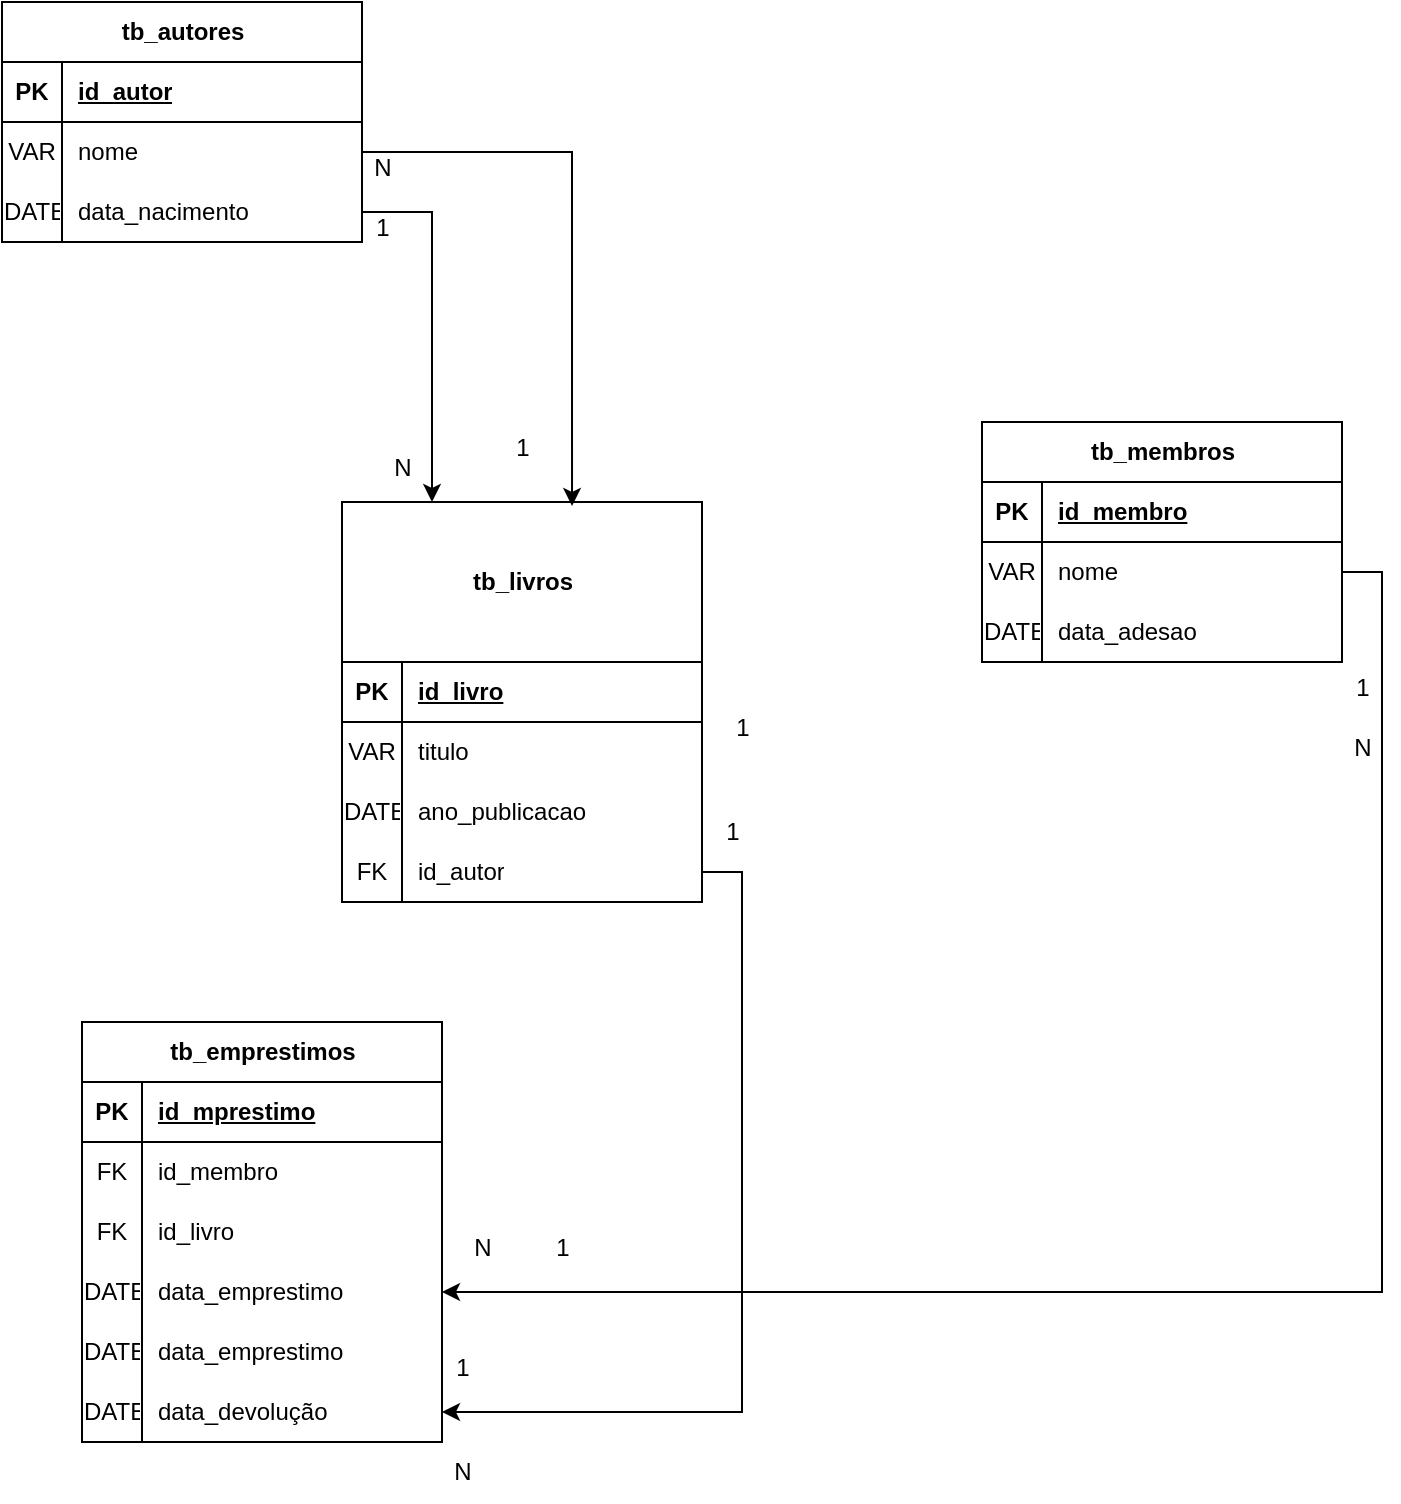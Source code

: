 <mxfile version="28.0.7">
  <diagram name="Página-1" id="MnOkQWaYeHUFbxlUYGrJ">
    <mxGraphModel grid="1" page="1" gridSize="10" guides="1" tooltips="1" connect="1" arrows="1" fold="1" pageScale="1" pageWidth="827" pageHeight="1169" math="0" shadow="0">
      <root>
        <mxCell id="0" />
        <mxCell id="1" parent="0" />
        <mxCell id="azz3kYLk82ZQbXjzfk6m-1" value="tb_autores" style="shape=table;startSize=30;container=1;collapsible=1;childLayout=tableLayout;fixedRows=1;rowLines=0;fontStyle=1;align=center;resizeLast=1;html=1;" vertex="1" parent="1">
          <mxGeometry x="80" y="90" width="180" height="120" as="geometry" />
        </mxCell>
        <mxCell id="azz3kYLk82ZQbXjzfk6m-2" value="" style="shape=tableRow;horizontal=0;startSize=0;swimlaneHead=0;swimlaneBody=0;fillColor=none;collapsible=0;dropTarget=0;points=[[0,0.5],[1,0.5]];portConstraint=eastwest;top=0;left=0;right=0;bottom=1;" vertex="1" parent="azz3kYLk82ZQbXjzfk6m-1">
          <mxGeometry y="30" width="180" height="30" as="geometry" />
        </mxCell>
        <mxCell id="azz3kYLk82ZQbXjzfk6m-3" value="PK" style="shape=partialRectangle;connectable=0;fillColor=none;top=0;left=0;bottom=0;right=0;fontStyle=1;overflow=hidden;whiteSpace=wrap;html=1;" vertex="1" parent="azz3kYLk82ZQbXjzfk6m-2">
          <mxGeometry width="30" height="30" as="geometry">
            <mxRectangle width="30" height="30" as="alternateBounds" />
          </mxGeometry>
        </mxCell>
        <mxCell id="azz3kYLk82ZQbXjzfk6m-4" value="id_autor" style="shape=partialRectangle;connectable=0;fillColor=none;top=0;left=0;bottom=0;right=0;align=left;spacingLeft=6;fontStyle=5;overflow=hidden;whiteSpace=wrap;html=1;" vertex="1" parent="azz3kYLk82ZQbXjzfk6m-2">
          <mxGeometry x="30" width="150" height="30" as="geometry">
            <mxRectangle width="150" height="30" as="alternateBounds" />
          </mxGeometry>
        </mxCell>
        <mxCell id="azz3kYLk82ZQbXjzfk6m-5" value="" style="shape=tableRow;horizontal=0;startSize=0;swimlaneHead=0;swimlaneBody=0;fillColor=none;collapsible=0;dropTarget=0;points=[[0,0.5],[1,0.5]];portConstraint=eastwest;top=0;left=0;right=0;bottom=0;" vertex="1" parent="azz3kYLk82ZQbXjzfk6m-1">
          <mxGeometry y="60" width="180" height="30" as="geometry" />
        </mxCell>
        <mxCell id="azz3kYLk82ZQbXjzfk6m-6" value="VAR" style="shape=partialRectangle;connectable=0;fillColor=none;top=0;left=0;bottom=0;right=0;editable=1;overflow=hidden;whiteSpace=wrap;html=1;" vertex="1" parent="azz3kYLk82ZQbXjzfk6m-5">
          <mxGeometry width="30" height="30" as="geometry">
            <mxRectangle width="30" height="30" as="alternateBounds" />
          </mxGeometry>
        </mxCell>
        <mxCell id="azz3kYLk82ZQbXjzfk6m-7" value="nome" style="shape=partialRectangle;connectable=0;fillColor=none;top=0;left=0;bottom=0;right=0;align=left;spacingLeft=6;overflow=hidden;whiteSpace=wrap;html=1;" vertex="1" parent="azz3kYLk82ZQbXjzfk6m-5">
          <mxGeometry x="30" width="150" height="30" as="geometry">
            <mxRectangle width="150" height="30" as="alternateBounds" />
          </mxGeometry>
        </mxCell>
        <mxCell id="azz3kYLk82ZQbXjzfk6m-8" value="" style="shape=tableRow;horizontal=0;startSize=0;swimlaneHead=0;swimlaneBody=0;fillColor=none;collapsible=0;dropTarget=0;points=[[0,0.5],[1,0.5]];portConstraint=eastwest;top=0;left=0;right=0;bottom=0;" vertex="1" parent="azz3kYLk82ZQbXjzfk6m-1">
          <mxGeometry y="90" width="180" height="30" as="geometry" />
        </mxCell>
        <mxCell id="azz3kYLk82ZQbXjzfk6m-9" value="DATE" style="shape=partialRectangle;connectable=0;fillColor=none;top=0;left=0;bottom=0;right=0;editable=1;overflow=hidden;whiteSpace=wrap;html=1;" vertex="1" parent="azz3kYLk82ZQbXjzfk6m-8">
          <mxGeometry width="30" height="30" as="geometry">
            <mxRectangle width="30" height="30" as="alternateBounds" />
          </mxGeometry>
        </mxCell>
        <mxCell id="azz3kYLk82ZQbXjzfk6m-10" value="data_nacimento" style="shape=partialRectangle;connectable=0;fillColor=none;top=0;left=0;bottom=0;right=0;align=left;spacingLeft=6;overflow=hidden;whiteSpace=wrap;html=1;" vertex="1" parent="azz3kYLk82ZQbXjzfk6m-8">
          <mxGeometry x="30" width="150" height="30" as="geometry">
            <mxRectangle width="150" height="30" as="alternateBounds" />
          </mxGeometry>
        </mxCell>
        <mxCell id="azz3kYLk82ZQbXjzfk6m-14" value="tb_livros" style="shape=table;startSize=80;container=1;collapsible=1;childLayout=tableLayout;fixedRows=1;rowLines=0;fontStyle=1;align=center;resizeLast=1;html=1;" vertex="1" parent="1">
          <mxGeometry x="250" y="340" width="180" height="200" as="geometry" />
        </mxCell>
        <mxCell id="azz3kYLk82ZQbXjzfk6m-15" value="" style="shape=tableRow;horizontal=0;startSize=0;swimlaneHead=0;swimlaneBody=0;fillColor=none;collapsible=0;dropTarget=0;points=[[0,0.5],[1,0.5]];portConstraint=eastwest;top=0;left=0;right=0;bottom=1;" vertex="1" parent="azz3kYLk82ZQbXjzfk6m-14">
          <mxGeometry y="80" width="180" height="30" as="geometry" />
        </mxCell>
        <mxCell id="azz3kYLk82ZQbXjzfk6m-16" value="PK" style="shape=partialRectangle;connectable=0;fillColor=none;top=0;left=0;bottom=0;right=0;fontStyle=1;overflow=hidden;whiteSpace=wrap;html=1;" vertex="1" parent="azz3kYLk82ZQbXjzfk6m-15">
          <mxGeometry width="30" height="30" as="geometry">
            <mxRectangle width="30" height="30" as="alternateBounds" />
          </mxGeometry>
        </mxCell>
        <mxCell id="azz3kYLk82ZQbXjzfk6m-17" value="id_livro" style="shape=partialRectangle;connectable=0;fillColor=none;top=0;left=0;bottom=0;right=0;align=left;spacingLeft=6;fontStyle=5;overflow=hidden;whiteSpace=wrap;html=1;" vertex="1" parent="azz3kYLk82ZQbXjzfk6m-15">
          <mxGeometry x="30" width="150" height="30" as="geometry">
            <mxRectangle width="150" height="30" as="alternateBounds" />
          </mxGeometry>
        </mxCell>
        <mxCell id="azz3kYLk82ZQbXjzfk6m-18" value="" style="shape=tableRow;horizontal=0;startSize=0;swimlaneHead=0;swimlaneBody=0;fillColor=none;collapsible=0;dropTarget=0;points=[[0,0.5],[1,0.5]];portConstraint=eastwest;top=0;left=0;right=0;bottom=0;" vertex="1" parent="azz3kYLk82ZQbXjzfk6m-14">
          <mxGeometry y="110" width="180" height="30" as="geometry" />
        </mxCell>
        <mxCell id="azz3kYLk82ZQbXjzfk6m-19" value="VAR" style="shape=partialRectangle;connectable=0;fillColor=none;top=0;left=0;bottom=0;right=0;editable=1;overflow=hidden;whiteSpace=wrap;html=1;" vertex="1" parent="azz3kYLk82ZQbXjzfk6m-18">
          <mxGeometry width="30" height="30" as="geometry">
            <mxRectangle width="30" height="30" as="alternateBounds" />
          </mxGeometry>
        </mxCell>
        <mxCell id="azz3kYLk82ZQbXjzfk6m-20" value="titulo" style="shape=partialRectangle;connectable=0;fillColor=none;top=0;left=0;bottom=0;right=0;align=left;spacingLeft=6;overflow=hidden;whiteSpace=wrap;html=1;" vertex="1" parent="azz3kYLk82ZQbXjzfk6m-18">
          <mxGeometry x="30" width="150" height="30" as="geometry">
            <mxRectangle width="150" height="30" as="alternateBounds" />
          </mxGeometry>
        </mxCell>
        <mxCell id="azz3kYLk82ZQbXjzfk6m-21" value="" style="shape=tableRow;horizontal=0;startSize=0;swimlaneHead=0;swimlaneBody=0;fillColor=none;collapsible=0;dropTarget=0;points=[[0,0.5],[1,0.5]];portConstraint=eastwest;top=0;left=0;right=0;bottom=0;" vertex="1" parent="azz3kYLk82ZQbXjzfk6m-14">
          <mxGeometry y="140" width="180" height="30" as="geometry" />
        </mxCell>
        <mxCell id="azz3kYLk82ZQbXjzfk6m-22" value="DATE" style="shape=partialRectangle;connectable=0;fillColor=none;top=0;left=0;bottom=0;right=0;editable=1;overflow=hidden;whiteSpace=wrap;html=1;" vertex="1" parent="azz3kYLk82ZQbXjzfk6m-21">
          <mxGeometry width="30" height="30" as="geometry">
            <mxRectangle width="30" height="30" as="alternateBounds" />
          </mxGeometry>
        </mxCell>
        <mxCell id="azz3kYLk82ZQbXjzfk6m-23" value="ano_publicacao" style="shape=partialRectangle;connectable=0;fillColor=none;top=0;left=0;bottom=0;right=0;align=left;spacingLeft=6;overflow=hidden;whiteSpace=wrap;html=1;" vertex="1" parent="azz3kYLk82ZQbXjzfk6m-21">
          <mxGeometry x="30" width="150" height="30" as="geometry">
            <mxRectangle width="150" height="30" as="alternateBounds" />
          </mxGeometry>
        </mxCell>
        <mxCell id="azz3kYLk82ZQbXjzfk6m-24" value="" style="shape=tableRow;horizontal=0;startSize=0;swimlaneHead=0;swimlaneBody=0;fillColor=none;collapsible=0;dropTarget=0;points=[[0,0.5],[1,0.5]];portConstraint=eastwest;top=0;left=0;right=0;bottom=0;" vertex="1" parent="azz3kYLk82ZQbXjzfk6m-14">
          <mxGeometry y="170" width="180" height="30" as="geometry" />
        </mxCell>
        <mxCell id="azz3kYLk82ZQbXjzfk6m-25" value="FK" style="shape=partialRectangle;connectable=0;fillColor=none;top=0;left=0;bottom=0;right=0;editable=1;overflow=hidden;whiteSpace=wrap;html=1;" vertex="1" parent="azz3kYLk82ZQbXjzfk6m-24">
          <mxGeometry width="30" height="30" as="geometry">
            <mxRectangle width="30" height="30" as="alternateBounds" />
          </mxGeometry>
        </mxCell>
        <mxCell id="azz3kYLk82ZQbXjzfk6m-26" value="id_autor" style="shape=partialRectangle;connectable=0;fillColor=none;top=0;left=0;bottom=0;right=0;align=left;spacingLeft=6;overflow=hidden;whiteSpace=wrap;html=1;" vertex="1" parent="azz3kYLk82ZQbXjzfk6m-24">
          <mxGeometry x="30" width="150" height="30" as="geometry">
            <mxRectangle width="150" height="30" as="alternateBounds" />
          </mxGeometry>
        </mxCell>
        <mxCell id="azz3kYLk82ZQbXjzfk6m-30" value="tb_membros" style="shape=table;startSize=30;container=1;collapsible=1;childLayout=tableLayout;fixedRows=1;rowLines=0;fontStyle=1;align=center;resizeLast=1;html=1;" vertex="1" parent="1">
          <mxGeometry x="570" y="300" width="180" height="120" as="geometry" />
        </mxCell>
        <mxCell id="azz3kYLk82ZQbXjzfk6m-31" value="" style="shape=tableRow;horizontal=0;startSize=0;swimlaneHead=0;swimlaneBody=0;fillColor=none;collapsible=0;dropTarget=0;points=[[0,0.5],[1,0.5]];portConstraint=eastwest;top=0;left=0;right=0;bottom=1;" vertex="1" parent="azz3kYLk82ZQbXjzfk6m-30">
          <mxGeometry y="30" width="180" height="30" as="geometry" />
        </mxCell>
        <mxCell id="azz3kYLk82ZQbXjzfk6m-32" value="PK" style="shape=partialRectangle;connectable=0;fillColor=none;top=0;left=0;bottom=0;right=0;fontStyle=1;overflow=hidden;whiteSpace=wrap;html=1;" vertex="1" parent="azz3kYLk82ZQbXjzfk6m-31">
          <mxGeometry width="30" height="30" as="geometry">
            <mxRectangle width="30" height="30" as="alternateBounds" />
          </mxGeometry>
        </mxCell>
        <mxCell id="azz3kYLk82ZQbXjzfk6m-33" value="id_membro" style="shape=partialRectangle;connectable=0;fillColor=none;top=0;left=0;bottom=0;right=0;align=left;spacingLeft=6;fontStyle=5;overflow=hidden;whiteSpace=wrap;html=1;" vertex="1" parent="azz3kYLk82ZQbXjzfk6m-31">
          <mxGeometry x="30" width="150" height="30" as="geometry">
            <mxRectangle width="150" height="30" as="alternateBounds" />
          </mxGeometry>
        </mxCell>
        <mxCell id="azz3kYLk82ZQbXjzfk6m-34" value="" style="shape=tableRow;horizontal=0;startSize=0;swimlaneHead=0;swimlaneBody=0;fillColor=none;collapsible=0;dropTarget=0;points=[[0,0.5],[1,0.5]];portConstraint=eastwest;top=0;left=0;right=0;bottom=0;" vertex="1" parent="azz3kYLk82ZQbXjzfk6m-30">
          <mxGeometry y="60" width="180" height="30" as="geometry" />
        </mxCell>
        <mxCell id="azz3kYLk82ZQbXjzfk6m-35" value="VAR" style="shape=partialRectangle;connectable=0;fillColor=none;top=0;left=0;bottom=0;right=0;editable=1;overflow=hidden;whiteSpace=wrap;html=1;" vertex="1" parent="azz3kYLk82ZQbXjzfk6m-34">
          <mxGeometry width="30" height="30" as="geometry">
            <mxRectangle width="30" height="30" as="alternateBounds" />
          </mxGeometry>
        </mxCell>
        <mxCell id="azz3kYLk82ZQbXjzfk6m-36" value="nome" style="shape=partialRectangle;connectable=0;fillColor=none;top=0;left=0;bottom=0;right=0;align=left;spacingLeft=6;overflow=hidden;whiteSpace=wrap;html=1;" vertex="1" parent="azz3kYLk82ZQbXjzfk6m-34">
          <mxGeometry x="30" width="150" height="30" as="geometry">
            <mxRectangle width="150" height="30" as="alternateBounds" />
          </mxGeometry>
        </mxCell>
        <mxCell id="azz3kYLk82ZQbXjzfk6m-37" value="" style="shape=tableRow;horizontal=0;startSize=0;swimlaneHead=0;swimlaneBody=0;fillColor=none;collapsible=0;dropTarget=0;points=[[0,0.5],[1,0.5]];portConstraint=eastwest;top=0;left=0;right=0;bottom=0;" vertex="1" parent="azz3kYLk82ZQbXjzfk6m-30">
          <mxGeometry y="90" width="180" height="30" as="geometry" />
        </mxCell>
        <mxCell id="azz3kYLk82ZQbXjzfk6m-38" value="DATE" style="shape=partialRectangle;connectable=0;fillColor=none;top=0;left=0;bottom=0;right=0;editable=1;overflow=hidden;whiteSpace=wrap;html=1;" vertex="1" parent="azz3kYLk82ZQbXjzfk6m-37">
          <mxGeometry width="30" height="30" as="geometry">
            <mxRectangle width="30" height="30" as="alternateBounds" />
          </mxGeometry>
        </mxCell>
        <mxCell id="azz3kYLk82ZQbXjzfk6m-39" value="data_adesao" style="shape=partialRectangle;connectable=0;fillColor=none;top=0;left=0;bottom=0;right=0;align=left;spacingLeft=6;overflow=hidden;whiteSpace=wrap;html=1;" vertex="1" parent="azz3kYLk82ZQbXjzfk6m-37">
          <mxGeometry x="30" width="150" height="30" as="geometry">
            <mxRectangle width="150" height="30" as="alternateBounds" />
          </mxGeometry>
        </mxCell>
        <mxCell id="azz3kYLk82ZQbXjzfk6m-43" value="tb_emprestimos" style="shape=table;startSize=30;container=1;collapsible=1;childLayout=tableLayout;fixedRows=1;rowLines=0;fontStyle=1;align=center;resizeLast=1;html=1;" vertex="1" parent="1">
          <mxGeometry x="120" y="600" width="180" height="210" as="geometry" />
        </mxCell>
        <mxCell id="azz3kYLk82ZQbXjzfk6m-44" value="" style="shape=tableRow;horizontal=0;startSize=0;swimlaneHead=0;swimlaneBody=0;fillColor=none;collapsible=0;dropTarget=0;points=[[0,0.5],[1,0.5]];portConstraint=eastwest;top=0;left=0;right=0;bottom=1;" vertex="1" parent="azz3kYLk82ZQbXjzfk6m-43">
          <mxGeometry y="30" width="180" height="30" as="geometry" />
        </mxCell>
        <mxCell id="azz3kYLk82ZQbXjzfk6m-45" value="PK" style="shape=partialRectangle;connectable=0;fillColor=none;top=0;left=0;bottom=0;right=0;fontStyle=1;overflow=hidden;whiteSpace=wrap;html=1;" vertex="1" parent="azz3kYLk82ZQbXjzfk6m-44">
          <mxGeometry width="30" height="30" as="geometry">
            <mxRectangle width="30" height="30" as="alternateBounds" />
          </mxGeometry>
        </mxCell>
        <mxCell id="azz3kYLk82ZQbXjzfk6m-46" value="id_mprestimo" style="shape=partialRectangle;connectable=0;fillColor=none;top=0;left=0;bottom=0;right=0;align=left;spacingLeft=6;fontStyle=5;overflow=hidden;whiteSpace=wrap;html=1;" vertex="1" parent="azz3kYLk82ZQbXjzfk6m-44">
          <mxGeometry x="30" width="150" height="30" as="geometry">
            <mxRectangle width="150" height="30" as="alternateBounds" />
          </mxGeometry>
        </mxCell>
        <mxCell id="azz3kYLk82ZQbXjzfk6m-47" value="" style="shape=tableRow;horizontal=0;startSize=0;swimlaneHead=0;swimlaneBody=0;fillColor=none;collapsible=0;dropTarget=0;points=[[0,0.5],[1,0.5]];portConstraint=eastwest;top=0;left=0;right=0;bottom=0;" vertex="1" parent="azz3kYLk82ZQbXjzfk6m-43">
          <mxGeometry y="60" width="180" height="30" as="geometry" />
        </mxCell>
        <mxCell id="azz3kYLk82ZQbXjzfk6m-48" value="FK" style="shape=partialRectangle;connectable=0;fillColor=none;top=0;left=0;bottom=0;right=0;editable=1;overflow=hidden;whiteSpace=wrap;html=1;" vertex="1" parent="azz3kYLk82ZQbXjzfk6m-47">
          <mxGeometry width="30" height="30" as="geometry">
            <mxRectangle width="30" height="30" as="alternateBounds" />
          </mxGeometry>
        </mxCell>
        <mxCell id="azz3kYLk82ZQbXjzfk6m-49" value="id_membro" style="shape=partialRectangle;connectable=0;fillColor=none;top=0;left=0;bottom=0;right=0;align=left;spacingLeft=6;overflow=hidden;whiteSpace=wrap;html=1;" vertex="1" parent="azz3kYLk82ZQbXjzfk6m-47">
          <mxGeometry x="30" width="150" height="30" as="geometry">
            <mxRectangle width="150" height="30" as="alternateBounds" />
          </mxGeometry>
        </mxCell>
        <mxCell id="azz3kYLk82ZQbXjzfk6m-50" value="" style="shape=tableRow;horizontal=0;startSize=0;swimlaneHead=0;swimlaneBody=0;fillColor=none;collapsible=0;dropTarget=0;points=[[0,0.5],[1,0.5]];portConstraint=eastwest;top=0;left=0;right=0;bottom=0;" vertex="1" parent="azz3kYLk82ZQbXjzfk6m-43">
          <mxGeometry y="90" width="180" height="30" as="geometry" />
        </mxCell>
        <mxCell id="azz3kYLk82ZQbXjzfk6m-51" value="FK" style="shape=partialRectangle;connectable=0;fillColor=none;top=0;left=0;bottom=0;right=0;editable=1;overflow=hidden;whiteSpace=wrap;html=1;" vertex="1" parent="azz3kYLk82ZQbXjzfk6m-50">
          <mxGeometry width="30" height="30" as="geometry">
            <mxRectangle width="30" height="30" as="alternateBounds" />
          </mxGeometry>
        </mxCell>
        <mxCell id="azz3kYLk82ZQbXjzfk6m-52" value="id_livro" style="shape=partialRectangle;connectable=0;fillColor=none;top=0;left=0;bottom=0;right=0;align=left;spacingLeft=6;overflow=hidden;whiteSpace=wrap;html=1;" vertex="1" parent="azz3kYLk82ZQbXjzfk6m-50">
          <mxGeometry x="30" width="150" height="30" as="geometry">
            <mxRectangle width="150" height="30" as="alternateBounds" />
          </mxGeometry>
        </mxCell>
        <mxCell id="azz3kYLk82ZQbXjzfk6m-53" value="" style="shape=tableRow;horizontal=0;startSize=0;swimlaneHead=0;swimlaneBody=0;fillColor=none;collapsible=0;dropTarget=0;points=[[0,0.5],[1,0.5]];portConstraint=eastwest;top=0;left=0;right=0;bottom=0;" vertex="1" parent="azz3kYLk82ZQbXjzfk6m-43">
          <mxGeometry y="120" width="180" height="30" as="geometry" />
        </mxCell>
        <mxCell id="azz3kYLk82ZQbXjzfk6m-54" value="DATE" style="shape=partialRectangle;connectable=0;fillColor=none;top=0;left=0;bottom=0;right=0;editable=1;overflow=hidden;whiteSpace=wrap;html=1;" vertex="1" parent="azz3kYLk82ZQbXjzfk6m-53">
          <mxGeometry width="30" height="30" as="geometry">
            <mxRectangle width="30" height="30" as="alternateBounds" />
          </mxGeometry>
        </mxCell>
        <mxCell id="azz3kYLk82ZQbXjzfk6m-55" value="data_emprestimo" style="shape=partialRectangle;connectable=0;fillColor=none;top=0;left=0;bottom=0;right=0;align=left;spacingLeft=6;overflow=hidden;whiteSpace=wrap;html=1;" vertex="1" parent="azz3kYLk82ZQbXjzfk6m-53">
          <mxGeometry x="30" width="150" height="30" as="geometry">
            <mxRectangle width="150" height="30" as="alternateBounds" />
          </mxGeometry>
        </mxCell>
        <mxCell id="azz3kYLk82ZQbXjzfk6m-65" value="" style="shape=tableRow;horizontal=0;startSize=0;swimlaneHead=0;swimlaneBody=0;fillColor=none;collapsible=0;dropTarget=0;points=[[0,0.5],[1,0.5]];portConstraint=eastwest;top=0;left=0;right=0;bottom=0;" vertex="1" parent="azz3kYLk82ZQbXjzfk6m-43">
          <mxGeometry y="150" width="180" height="30" as="geometry" />
        </mxCell>
        <mxCell id="azz3kYLk82ZQbXjzfk6m-66" value="DATE" style="shape=partialRectangle;connectable=0;fillColor=none;top=0;left=0;bottom=0;right=0;editable=1;overflow=hidden;whiteSpace=wrap;html=1;" vertex="1" parent="azz3kYLk82ZQbXjzfk6m-65">
          <mxGeometry width="30" height="30" as="geometry">
            <mxRectangle width="30" height="30" as="alternateBounds" />
          </mxGeometry>
        </mxCell>
        <mxCell id="azz3kYLk82ZQbXjzfk6m-67" value="data_emprestimo" style="shape=partialRectangle;connectable=0;fillColor=none;top=0;left=0;bottom=0;right=0;align=left;spacingLeft=6;overflow=hidden;whiteSpace=wrap;html=1;" vertex="1" parent="azz3kYLk82ZQbXjzfk6m-65">
          <mxGeometry x="30" width="150" height="30" as="geometry">
            <mxRectangle width="150" height="30" as="alternateBounds" />
          </mxGeometry>
        </mxCell>
        <mxCell id="azz3kYLk82ZQbXjzfk6m-56" value="" style="shape=tableRow;horizontal=0;startSize=0;swimlaneHead=0;swimlaneBody=0;fillColor=none;collapsible=0;dropTarget=0;points=[[0,0.5],[1,0.5]];portConstraint=eastwest;top=0;left=0;right=0;bottom=0;" vertex="1" parent="azz3kYLk82ZQbXjzfk6m-43">
          <mxGeometry y="180" width="180" height="30" as="geometry" />
        </mxCell>
        <mxCell id="azz3kYLk82ZQbXjzfk6m-57" value="DATE" style="shape=partialRectangle;connectable=0;fillColor=none;top=0;left=0;bottom=0;right=0;editable=1;overflow=hidden;whiteSpace=wrap;html=1;" vertex="1" parent="azz3kYLk82ZQbXjzfk6m-56">
          <mxGeometry width="30" height="30" as="geometry">
            <mxRectangle width="30" height="30" as="alternateBounds" />
          </mxGeometry>
        </mxCell>
        <mxCell id="azz3kYLk82ZQbXjzfk6m-58" value="data_devolução" style="shape=partialRectangle;connectable=0;fillColor=none;top=0;left=0;bottom=0;right=0;align=left;spacingLeft=6;overflow=hidden;whiteSpace=wrap;html=1;" vertex="1" parent="azz3kYLk82ZQbXjzfk6m-56">
          <mxGeometry x="30" width="150" height="30" as="geometry">
            <mxRectangle width="150" height="30" as="alternateBounds" />
          </mxGeometry>
        </mxCell>
        <mxCell id="azz3kYLk82ZQbXjzfk6m-63" style="edgeStyle=orthogonalEdgeStyle;rounded=0;orthogonalLoop=1;jettySize=auto;html=1;exitX=1;exitY=0.5;exitDx=0;exitDy=0;entryX=1;entryY=0.5;entryDx=0;entryDy=0;" edge="1" parent="1" source="azz3kYLk82ZQbXjzfk6m-24" target="azz3kYLk82ZQbXjzfk6m-56">
          <mxGeometry relative="1" as="geometry" />
        </mxCell>
        <mxCell id="azz3kYLk82ZQbXjzfk6m-64" value="1" style="text;html=1;align=center;verticalAlign=middle;resizable=0;points=[];autosize=1;strokeColor=none;fillColor=none;" vertex="1" parent="1">
          <mxGeometry x="430" y="490" width="30" height="30" as="geometry" />
        </mxCell>
        <mxCell id="azz3kYLk82ZQbXjzfk6m-68" value="1" style="text;html=1;align=center;verticalAlign=middle;resizable=0;points=[];autosize=1;strokeColor=none;fillColor=none;" vertex="1" parent="1">
          <mxGeometry x="295" y="758" width="30" height="30" as="geometry" />
        </mxCell>
        <mxCell id="azz3kYLk82ZQbXjzfk6m-69" style="edgeStyle=orthogonalEdgeStyle;rounded=0;orthogonalLoop=1;jettySize=auto;html=1;exitX=1;exitY=0.5;exitDx=0;exitDy=0;entryX=0.639;entryY=0.01;entryDx=0;entryDy=0;entryPerimeter=0;" edge="1" parent="1" source="azz3kYLk82ZQbXjzfk6m-5" target="azz3kYLk82ZQbXjzfk6m-14">
          <mxGeometry relative="1" as="geometry" />
        </mxCell>
        <mxCell id="azz3kYLk82ZQbXjzfk6m-70" value="N" style="text;html=1;align=center;verticalAlign=middle;resizable=0;points=[];autosize=1;strokeColor=none;fillColor=none;" vertex="1" parent="1">
          <mxGeometry x="255" y="158" width="30" height="30" as="geometry" />
        </mxCell>
        <mxCell id="azz3kYLk82ZQbXjzfk6m-71" value="1" style="text;html=1;align=center;verticalAlign=middle;resizable=0;points=[];autosize=1;strokeColor=none;fillColor=none;" vertex="1" parent="1">
          <mxGeometry x="325" y="298" width="30" height="30" as="geometry" />
        </mxCell>
        <mxCell id="azz3kYLk82ZQbXjzfk6m-72" style="edgeStyle=orthogonalEdgeStyle;rounded=0;orthogonalLoop=1;jettySize=auto;html=1;exitX=1;exitY=0.5;exitDx=0;exitDy=0;entryX=0.25;entryY=0;entryDx=0;entryDy=0;" edge="1" parent="1" source="azz3kYLk82ZQbXjzfk6m-8" target="azz3kYLk82ZQbXjzfk6m-14">
          <mxGeometry relative="1" as="geometry">
            <Array as="points">
              <mxPoint x="295" y="195" />
            </Array>
          </mxGeometry>
        </mxCell>
        <mxCell id="azz3kYLk82ZQbXjzfk6m-73" value="N" style="text;html=1;align=center;verticalAlign=middle;resizable=0;points=[];autosize=1;strokeColor=none;fillColor=none;" vertex="1" parent="1">
          <mxGeometry x="265" y="308" width="30" height="30" as="geometry" />
        </mxCell>
        <mxCell id="azz3kYLk82ZQbXjzfk6m-74" value="1" style="text;html=1;align=center;verticalAlign=middle;resizable=0;points=[];autosize=1;strokeColor=none;fillColor=none;" vertex="1" parent="1">
          <mxGeometry x="255" y="188" width="30" height="30" as="geometry" />
        </mxCell>
        <mxCell id="azz3kYLk82ZQbXjzfk6m-83" style="edgeStyle=orthogonalEdgeStyle;rounded=0;orthogonalLoop=1;jettySize=auto;html=1;exitX=1;exitY=0.5;exitDx=0;exitDy=0;" edge="1" parent="1" source="azz3kYLk82ZQbXjzfk6m-34" target="azz3kYLk82ZQbXjzfk6m-53">
          <mxGeometry relative="1" as="geometry" />
        </mxCell>
        <mxCell id="azz3kYLk82ZQbXjzfk6m-84" value="1" style="text;html=1;align=center;verticalAlign=middle;resizable=0;points=[];autosize=1;strokeColor=none;fillColor=none;" vertex="1" parent="1">
          <mxGeometry x="745" y="418" width="30" height="30" as="geometry" />
        </mxCell>
        <mxCell id="azz3kYLk82ZQbXjzfk6m-85" value="N" style="text;html=1;align=center;verticalAlign=middle;resizable=0;points=[];autosize=1;strokeColor=none;fillColor=none;" vertex="1" parent="1">
          <mxGeometry x="305" y="698" width="30" height="30" as="geometry" />
        </mxCell>
        <mxCell id="azz3kYLk82ZQbXjzfk6m-87" value="N" style="text;html=1;align=center;verticalAlign=middle;resizable=0;points=[];autosize=1;strokeColor=none;fillColor=none;" vertex="1" parent="1">
          <mxGeometry x="295" y="810" width="30" height="30" as="geometry" />
        </mxCell>
        <mxCell id="azz3kYLk82ZQbXjzfk6m-88" value="1" style="text;html=1;align=center;verticalAlign=middle;resizable=0;points=[];autosize=1;strokeColor=none;fillColor=none;" vertex="1" parent="1">
          <mxGeometry x="435" y="438" width="30" height="30" as="geometry" />
        </mxCell>
        <mxCell id="GFlT3FHix6_I58-btCwE-1" value="1" style="text;html=1;align=center;verticalAlign=middle;resizable=0;points=[];autosize=1;strokeColor=none;fillColor=none;" vertex="1" parent="1">
          <mxGeometry x="345" y="698" width="30" height="30" as="geometry" />
        </mxCell>
        <mxCell id="GFlT3FHix6_I58-btCwE-2" value="N" style="text;html=1;align=center;verticalAlign=middle;resizable=0;points=[];autosize=1;strokeColor=none;fillColor=none;" vertex="1" parent="1">
          <mxGeometry x="745" y="448" width="30" height="30" as="geometry" />
        </mxCell>
      </root>
    </mxGraphModel>
  </diagram>
</mxfile>
